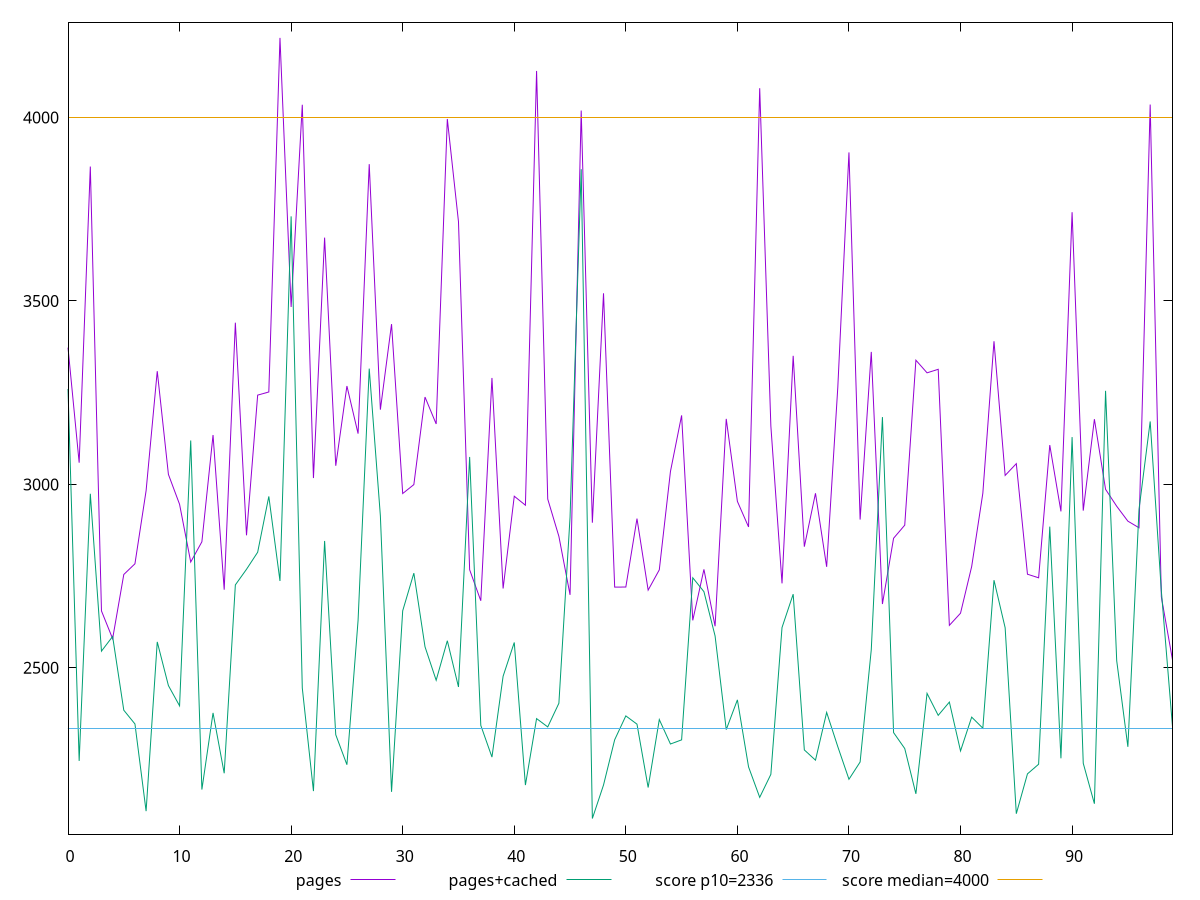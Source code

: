 reset

$pages <<EOF
0 3372.687
1 3059.0950000000003
2 3866.1665000000003
3 2655.1035
4 2579.4235000000003
5 2754.4059999999995
6 2783.6425
7 2982.6834999999996
8 3308.5460000000003
9 3027.2295
10 2945.696
11 2788.4
12 2843.5389999999998
13 3134.5675
14 2713.0280000000002
15 3440.723500000001
16 2861.2169999999996
17 3243.2789999999995
18 3251.870000000001
19 4216.841
20 3483.602999999999
21 4034.5829999999996
22 3017.255
23 3672.5840000000003
24 3050.7350000000006
25 3268.099
26 3138.3109999999997
27 3872.8459999999995
28 3203.651499999999
29 3436.833999999999
30 2975.093
31 2999.500000000001
32 3238.0035000000003
33 3164.673
34 3995.8429999999994
35 3715.8850000000007
36 2767.3680000000004
37 2682.8535
38 3290.0485000000003
39 2716.229
40 2967.773000000001
41 2943.1865000000003
42 4126.756
43 2960.0055
44 2858.3305000000005
45 2698.922
46 4018.809
47 2895.5739999999996
48 3520.7925000000005
49 2720.0969999999998
50 2720.1835
51 2906.6910000000003
52 2711.8289999999997
53 2767.1275
54 3035.12
55 3188.063
56 2629.424
57 2768.3834999999995
58 2613.4354999999996
59 3178.5219999999995
60 2953.6324999999997
61 2884.041
62 4079.737
63 3158.92
64 2730.2285000000006
65 3350.4464999999996
66 2830.2439999999997
67 2975.719
68 2775.3555
69 3264.6135
70 3904.793
71 2904.066
72 3361.062500000001
73 2673.987000000001
74 2853.2064999999993
75 2888.8865
76 3338.4705000000004
77 3304.0305
78 3313.6845000000003
79 2615.8235000000004
80 2648.938
81 2776.1955000000007
82 2975.8770000000004
83 3390.0570000000007
84 3024.4339999999993
85 3056.509
86 2755.1310000000003
87 2745.3460000000005
88 3107.103
89 2926.3759999999993
90 3741.8235
91 2928.4455
92 3177.7295000000004
93 2986.6050000000005
94 2940.362
95 2899.781
96 2881.775
97 4035.1994999999997
98 2693.5705000000003
99 2521.569
EOF

$pagesCached <<EOF
0 3260.0780000000004
1 2246.3585000000003
2 2974.4264999999996
3 2545.5365
4 2585.5019999999995
5 2384.535
6 2347.102
7 2109.4745000000003
8 2570.7209999999995
9 2451.657
10 2396.47
11 3119.705
12 2168.2905
13 2377.1704999999997
14 2212.7205000000004
15 2726.048
16 2768.6555
17 2815.1095000000005
18 2967.179
19 2736.749500000001
20 3730.5535000000004
21 2445.0789999999997
22 2164.0950000000003
23 2845.8140000000003
24 2317.688
25 2235.9745000000003
26 2629.263
27 3315.5654999999997
28 2913.884
29 2162.0434999999998
30 2655.393499999999
31 2758.0769999999993
32 2557.352
33 2466.1770000000006
34 2573.8965000000007
35 2447.934
36 3074.759
37 2343.2520000000004
38 2256.7720000000004
39 2477.155
40 2569.1645
41 2180.4959999999996
42 2361.6605000000004
43 2338.9894999999997
44 2403.5155
45 2910.4574999999995
46 3858.9609999999993
47 2089.3424999999997
48 2180.639
49 2303.9905
50 2369.0444999999995
51 2346.5280000000002
52 2173.8315
53 2359.048
54 2292.415000000001
55 2303.6989999999996
56 2745.5115000000005
57 2707.6995000000006
58 2586.996
59 2331.6310000000003
60 2412.7390000000005
61 2230.051
62 2147.0285
63 2209.7835000000005
64 2609.843
65 2700.818
66 2276.2455
67 2248.3959999999997
68 2378.5429999999997
69 2285.1115
70 2196.3305
71 2243.3555
72 2549.3755
73 3183.447
74 2323.5179999999996
75 2280.1009999999997
76 2156.615
77 2430.416
78 2370.5155
79 2406.7035000000005
80 2273.501
81 2365.669
82 2335.5795000000003
83 2738.9055
84 2609.267
85 2102.473
86 2211.065
87 2237.2945000000004
88 2884.932
89 2253.3765
90 3128.8655
91 2239.929
92 2129.698
93 3255.082
94 2519.344
95 2284.776
96 2932.245000000001
97 3171.5795
98 2709.8615
99 2339.633
EOF

set key outside below
set xrange [0:99]
set yrange [2046.7925299999997:4259.39097]
set trange [2046.7925299999997:4259.39097]
set terminal svg size 640, 520 enhanced background rgb 'white'
set output "report_00015_2021-02-09T16-11-33.973Z/first-contentful-paint/comparison/line/0_vs_1.svg"

plot $pages title "pages" with line, \
     $pagesCached title "pages+cached" with line, \
     2336 title "score p10=2336", \
     4000 title "score median=4000"

reset

